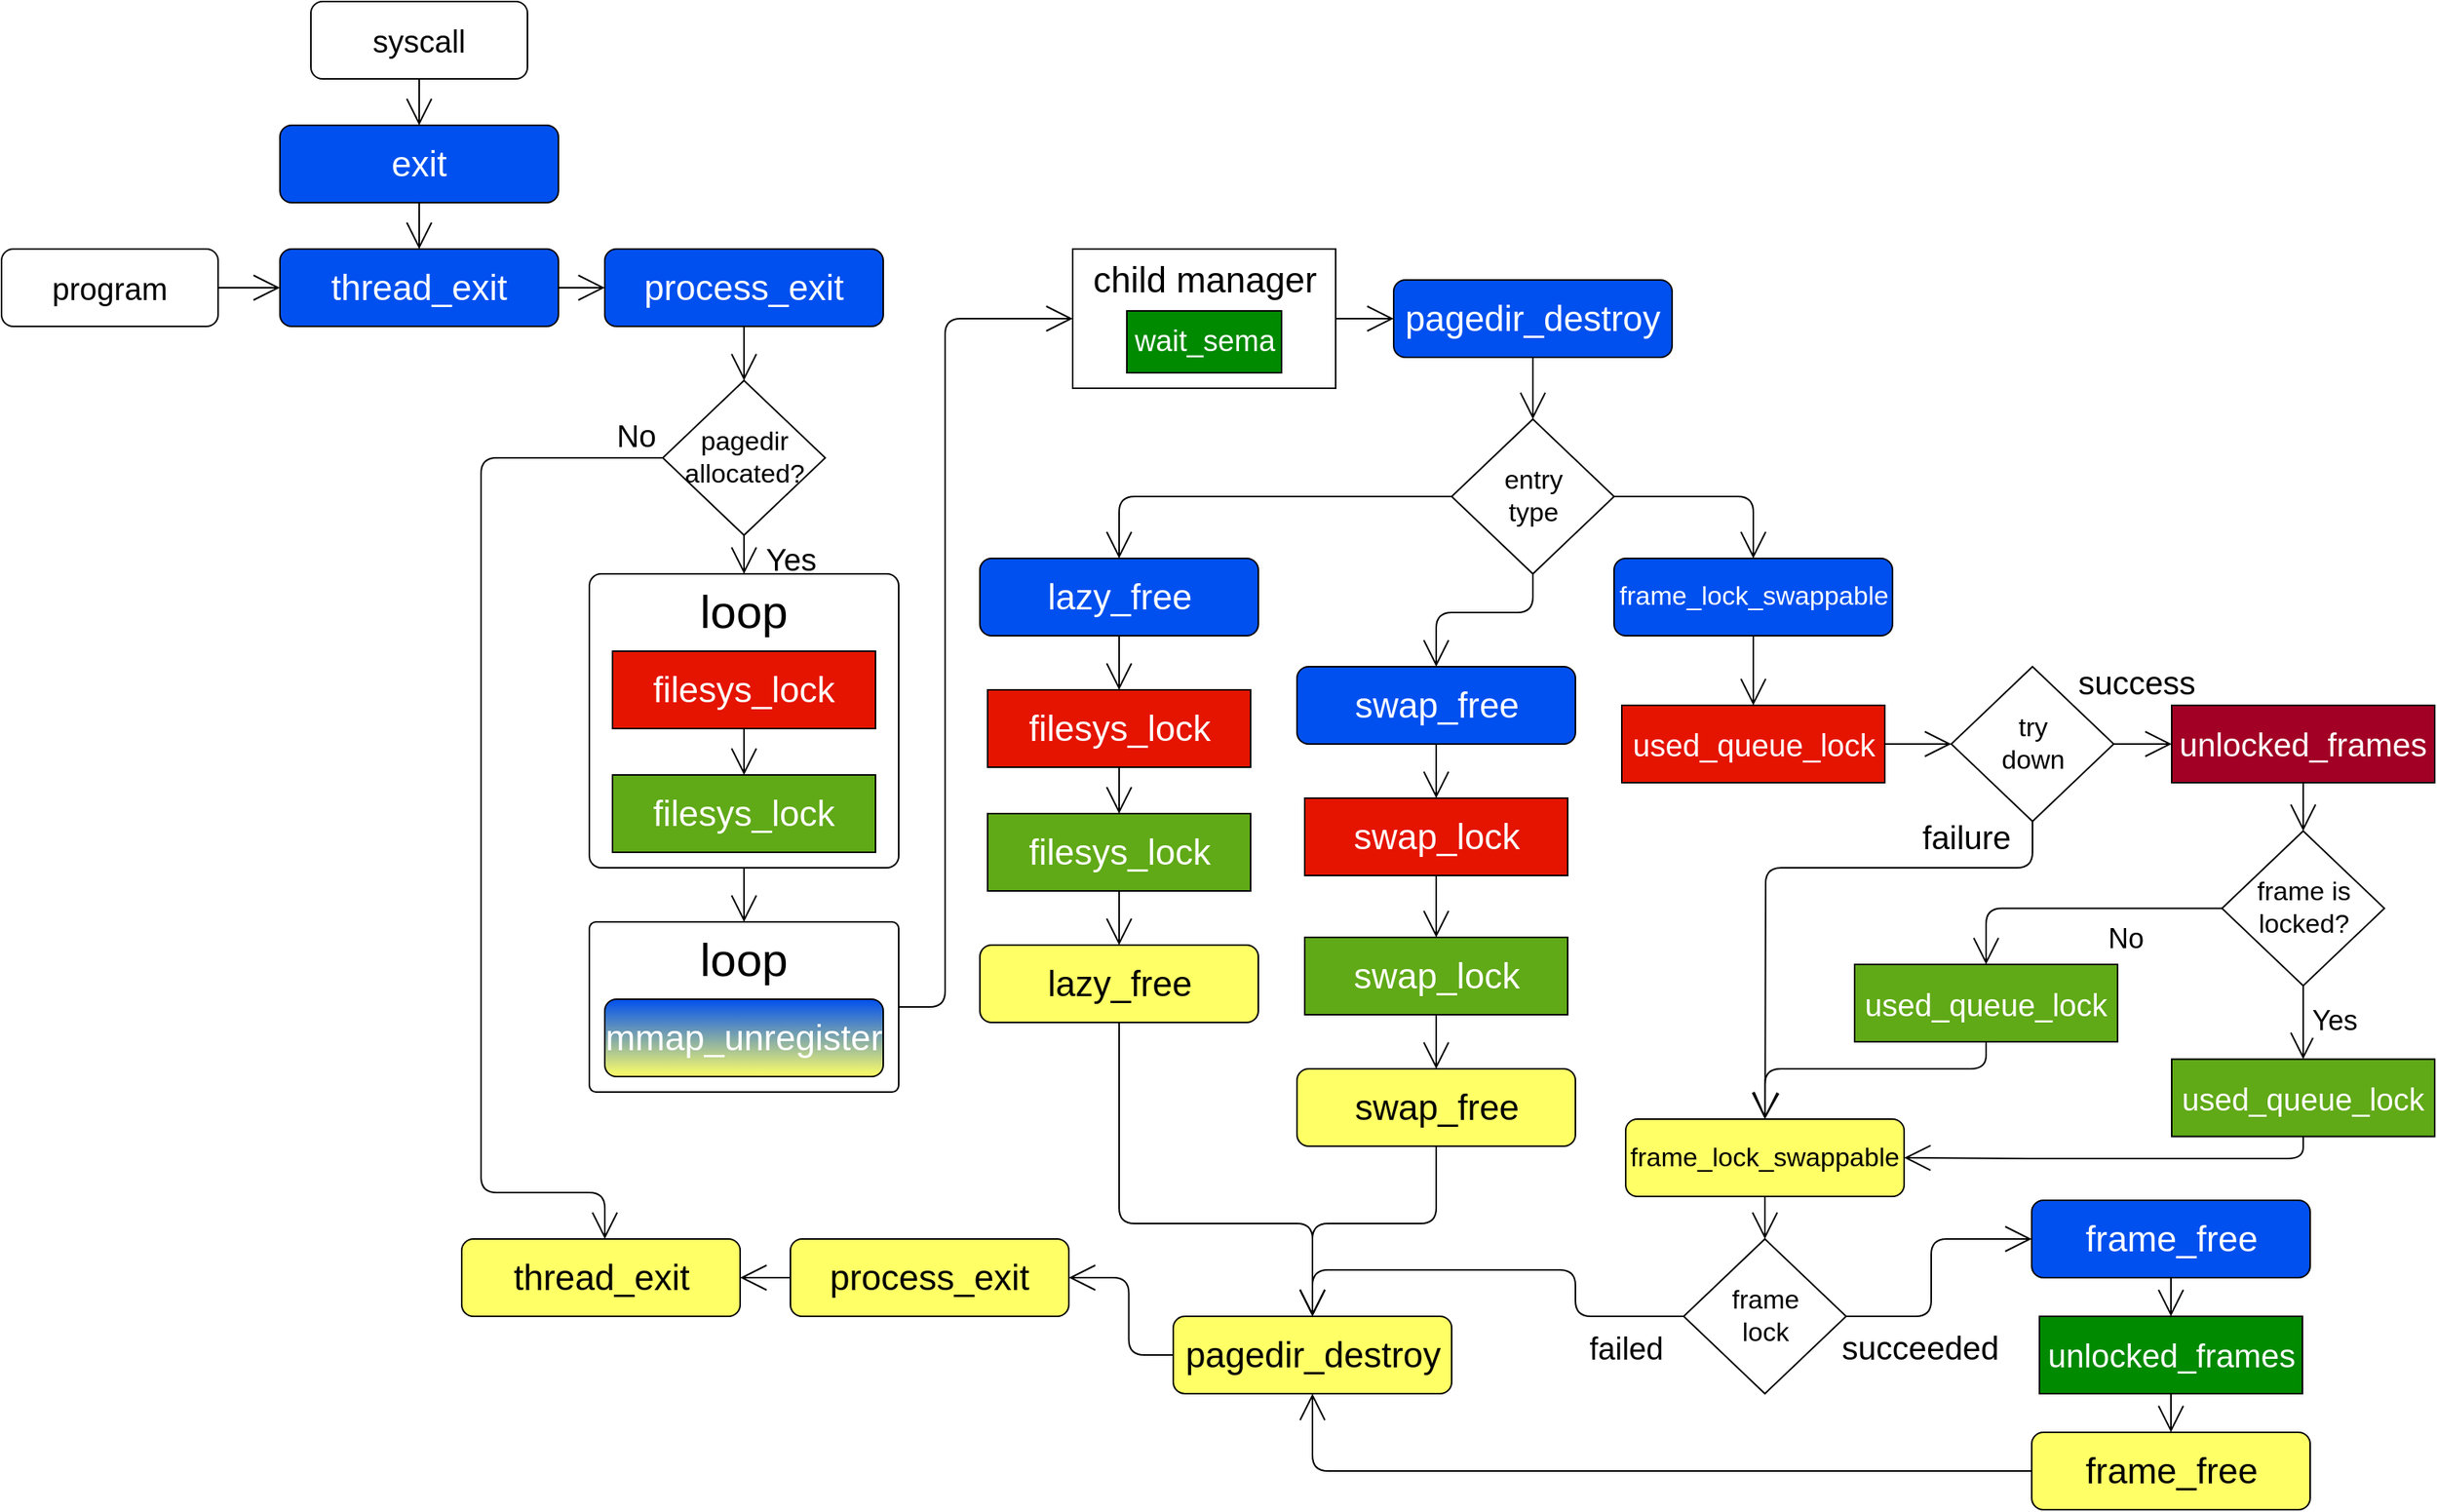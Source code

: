 <mxfile version="13.9.9" type="device"><diagram id="z7o2DdbRkbcg9QNrPgim" name="Page-1"><mxGraphModel dx="6910" dy="3810" grid="1" gridSize="10" guides="1" tooltips="1" connect="1" arrows="1" fold="1" page="1" pageScale="1" pageWidth="850" pageHeight="1100" math="0" shadow="0"><root><mxCell id="0"/><mxCell id="1" parent="0"/><mxCell id="GAWvPJnLosrNrlKYtmHX-1" style="edgeStyle=orthogonalEdgeStyle;rounded=1;jumpStyle=arc;jumpSize=15;orthogonalLoop=1;jettySize=auto;html=1;exitX=0.5;exitY=1;exitDx=0;exitDy=0;entryX=0.5;entryY=0;entryDx=0;entryDy=0;endArrow=open;endFill=0;endSize=15;fontSize=20;fontColor=#000000;" edge="1" parent="1" source="GAWvPJnLosrNrlKYtmHX-2" target="GAWvPJnLosrNrlKYtmHX-4"><mxGeometry relative="1" as="geometry"/></mxCell><mxCell id="GAWvPJnLosrNrlKYtmHX-2" value="exit" style="rounded=1;whiteSpace=wrap;html=1;fontSize=23;fillColor=#0050ef;fontColor=#ffffff;" vertex="1" parent="1"><mxGeometry x="-4900" y="-2100" width="180" height="50" as="geometry"/></mxCell><mxCell id="GAWvPJnLosrNrlKYtmHX-3" style="edgeStyle=orthogonalEdgeStyle;rounded=1;jumpStyle=arc;jumpSize=15;orthogonalLoop=1;jettySize=auto;html=1;exitX=1;exitY=0.5;exitDx=0;exitDy=0;entryX=0;entryY=0.5;entryDx=0;entryDy=0;endArrow=open;endFill=0;endSize=15;fontSize=20;fontColor=#000000;" edge="1" parent="1" source="GAWvPJnLosrNrlKYtmHX-4" target="GAWvPJnLosrNrlKYtmHX-16"><mxGeometry relative="1" as="geometry"/></mxCell><mxCell id="GAWvPJnLosrNrlKYtmHX-4" value="thread_exit" style="rounded=1;whiteSpace=wrap;html=1;fontSize=23;fillColor=#0050ef;fontColor=#ffffff;" vertex="1" parent="1"><mxGeometry x="-4900" y="-2020" width="180" height="50" as="geometry"/></mxCell><mxCell id="GAWvPJnLosrNrlKYtmHX-5" value="Yes" style="edgeStyle=orthogonalEdgeStyle;rounded=1;jumpStyle=arc;jumpSize=15;orthogonalLoop=1;jettySize=auto;html=1;exitX=0.5;exitY=1;exitDx=0;exitDy=0;entryX=0.5;entryY=0;entryDx=0;entryDy=0;endArrow=open;endFill=0;endSize=15;fontSize=20;fontColor=#000000;" edge="1" parent="1" source="GAWvPJnLosrNrlKYtmHX-6" target="GAWvPJnLosrNrlKYtmHX-8"><mxGeometry x="0.2" y="30" relative="1" as="geometry"><mxPoint as="offset"/></mxGeometry></mxCell><mxCell id="GAWvPJnLosrNrlKYtmHX-6" value="pagedir&lt;br&gt;allocated?" style="rhombus;whiteSpace=wrap;html=1;strokeColor=#000000;fontSize=17;" vertex="1" parent="1"><mxGeometry x="-4652.5" y="-1935" width="105" height="100" as="geometry"/></mxCell><mxCell id="GAWvPJnLosrNrlKYtmHX-7" style="edgeStyle=orthogonalEdgeStyle;rounded=1;jumpStyle=arc;jumpSize=15;orthogonalLoop=1;jettySize=auto;html=1;exitX=0.5;exitY=1;exitDx=0;exitDy=0;entryX=0.5;entryY=0;entryDx=0;entryDy=0;endArrow=open;endFill=0;endSize=15;fontSize=20;fontColor=#000000;" edge="1" parent="1" source="GAWvPJnLosrNrlKYtmHX-8" target="GAWvPJnLosrNrlKYtmHX-13"><mxGeometry relative="1" as="geometry"/></mxCell><mxCell id="GAWvPJnLosrNrlKYtmHX-8" value="loop" style="rounded=1;whiteSpace=wrap;html=1;strokeColor=#000000;fontSize=30;arcSize=4;verticalAlign=top;" vertex="1" parent="1"><mxGeometry x="-4700" y="-1810" width="200" height="190" as="geometry"/></mxCell><mxCell id="GAWvPJnLosrNrlKYtmHX-9" style="edgeStyle=orthogonalEdgeStyle;rounded=1;jumpStyle=arc;jumpSize=15;orthogonalLoop=1;jettySize=auto;html=1;exitX=0.5;exitY=1;exitDx=0;exitDy=0;entryX=0.5;entryY=0;entryDx=0;entryDy=0;endArrow=open;endFill=0;endSize=15;fontSize=20;fontColor=#000000;" edge="1" parent="1" source="GAWvPJnLosrNrlKYtmHX-10" target="GAWvPJnLosrNrlKYtmHX-11"><mxGeometry relative="1" as="geometry"/></mxCell><mxCell id="GAWvPJnLosrNrlKYtmHX-10" value="filesys_lock" style="rounded=0;whiteSpace=wrap;html=1;fontSize=23;fillColor=#e51400;fontColor=#ffffff;" vertex="1" parent="1"><mxGeometry x="-4685" y="-1760" width="170" height="50" as="geometry"/></mxCell><mxCell id="GAWvPJnLosrNrlKYtmHX-11" value="filesys_lock" style="rounded=0;whiteSpace=wrap;html=1;fontSize=23;fillColor=#60a917;fontColor=#ffffff;" vertex="1" parent="1"><mxGeometry x="-4685" y="-1680" width="170" height="50" as="geometry"/></mxCell><mxCell id="GAWvPJnLosrNrlKYtmHX-12" style="edgeStyle=orthogonalEdgeStyle;rounded=1;jumpStyle=arc;jumpSize=15;orthogonalLoop=1;jettySize=auto;html=1;exitX=1;exitY=0.5;exitDx=0;exitDy=0;entryX=0;entryY=0.5;entryDx=0;entryDy=0;endArrow=open;endFill=0;endSize=15;fontSize=20;fontColor=#000000;" edge="1" parent="1" source="GAWvPJnLosrNrlKYtmHX-13" target="GAWvPJnLosrNrlKYtmHX-18"><mxGeometry relative="1" as="geometry"><Array as="points"><mxPoint x="-4470" y="-1530"/><mxPoint x="-4470" y="-1975"/></Array></mxGeometry></mxCell><mxCell id="GAWvPJnLosrNrlKYtmHX-13" value="loop" style="rounded=1;whiteSpace=wrap;html=1;strokeColor=#000000;fontSize=30;arcSize=4;verticalAlign=top;" vertex="1" parent="1"><mxGeometry x="-4700" y="-1585" width="200" height="110" as="geometry"/></mxCell><mxCell id="GAWvPJnLosrNrlKYtmHX-14" value="mmap_unregister" style="rounded=1;whiteSpace=wrap;html=1;fontSize=23;fillColor=#0050ef;fontColor=#ffffff;gradientColor=#FFFF66;" vertex="1" parent="1"><mxGeometry x="-4690" y="-1535" width="180" height="50" as="geometry"/></mxCell><mxCell id="GAWvPJnLosrNrlKYtmHX-15" style="edgeStyle=orthogonalEdgeStyle;rounded=1;jumpStyle=arc;jumpSize=15;orthogonalLoop=1;jettySize=auto;html=1;exitX=0.5;exitY=1;exitDx=0;exitDy=0;entryX=0.5;entryY=0;entryDx=0;entryDy=0;endArrow=open;endFill=0;endSize=15;fontSize=20;fontColor=#000000;" edge="1" parent="1" source="GAWvPJnLosrNrlKYtmHX-16" target="GAWvPJnLosrNrlKYtmHX-6"><mxGeometry relative="1" as="geometry"/></mxCell><mxCell id="GAWvPJnLosrNrlKYtmHX-16" value="process_exit" style="rounded=1;whiteSpace=wrap;html=1;fontSize=23;fillColor=#0050ef;fontColor=#ffffff;" vertex="1" parent="1"><mxGeometry x="-4690" y="-2020" width="180" height="50" as="geometry"/></mxCell><mxCell id="GAWvPJnLosrNrlKYtmHX-17" value="" style="group;fontColor=#ffffff;fillColor=#008A00;strokeColor=#000000;" vertex="1" connectable="0" parent="1"><mxGeometry x="-4387.5" y="-2020" width="170" height="90" as="geometry"/></mxCell><mxCell id="GAWvPJnLosrNrlKYtmHX-18" value="child manager" style="rounded=0;whiteSpace=wrap;html=1;fontSize=23;verticalAlign=top;" vertex="1" parent="GAWvPJnLosrNrlKYtmHX-17"><mxGeometry width="170" height="90" as="geometry"/></mxCell><mxCell id="GAWvPJnLosrNrlKYtmHX-19" value="wait_sema" style="rounded=0;whiteSpace=wrap;html=1;fontSize=19;verticalAlign=middle;fillColor=#008a00;fontColor=#ffffff;" vertex="1" parent="GAWvPJnLosrNrlKYtmHX-17"><mxGeometry x="35" y="40" width="100" height="40" as="geometry"/></mxCell><mxCell id="GAWvPJnLosrNrlKYtmHX-20" style="edgeStyle=orthogonalEdgeStyle;rounded=1;jumpStyle=arc;jumpSize=15;orthogonalLoop=1;jettySize=auto;html=1;exitX=0.5;exitY=1;exitDx=0;exitDy=0;entryX=0.5;entryY=0;entryDx=0;entryDy=0;endArrow=open;endFill=0;endSize=15;fontSize=20;fontColor=#000000;" edge="1" parent="1" source="GAWvPJnLosrNrlKYtmHX-21" target="GAWvPJnLosrNrlKYtmHX-56"><mxGeometry relative="1" as="geometry"/></mxCell><mxCell id="GAWvPJnLosrNrlKYtmHX-21" value="pagedir_destroy" style="rounded=1;whiteSpace=wrap;html=1;fontSize=23;fillColor=#0050ef;fontColor=#ffffff;" vertex="1" parent="1"><mxGeometry x="-4180" y="-2000" width="180" height="50" as="geometry"/></mxCell><mxCell id="GAWvPJnLosrNrlKYtmHX-22" style="edgeStyle=orthogonalEdgeStyle;rounded=1;orthogonalLoop=1;jettySize=auto;html=1;exitX=0.5;exitY=1;exitDx=0;exitDy=0;entryX=0.5;entryY=0;entryDx=0;entryDy=0;endArrow=open;endFill=0;endSize=15;fontSize=18;" edge="1" parent="1" source="GAWvPJnLosrNrlKYtmHX-23" target="GAWvPJnLosrNrlKYtmHX-27"><mxGeometry relative="1" as="geometry"/></mxCell><mxCell id="GAWvPJnLosrNrlKYtmHX-23" value="swap_free" style="rounded=1;whiteSpace=wrap;html=1;fontSize=23;fillColor=#0050ef;fontColor=#ffffff;" vertex="1" parent="1"><mxGeometry x="-4242.5" y="-1750" width="180" height="50" as="geometry"/></mxCell><mxCell id="GAWvPJnLosrNrlKYtmHX-24" style="edgeStyle=orthogonalEdgeStyle;rounded=1;jumpStyle=arc;jumpSize=15;orthogonalLoop=1;jettySize=auto;html=1;exitX=0.5;exitY=1;exitDx=0;exitDy=0;entryX=0.5;entryY=0;entryDx=0;entryDy=0;endArrow=open;endFill=0;endSize=15;fontSize=20;fontColor=#000000;" edge="1" parent="1" source="GAWvPJnLosrNrlKYtmHX-25" target="GAWvPJnLosrNrlKYtmHX-59"><mxGeometry relative="1" as="geometry"/></mxCell><mxCell id="GAWvPJnLosrNrlKYtmHX-25" value="swap_free" style="rounded=1;whiteSpace=wrap;html=1;fontSize=23;fillColor=#FFFF66;" vertex="1" parent="1"><mxGeometry x="-4242.5" y="-1490" width="180" height="50" as="geometry"/></mxCell><mxCell id="GAWvPJnLosrNrlKYtmHX-26" style="edgeStyle=orthogonalEdgeStyle;rounded=1;orthogonalLoop=1;jettySize=auto;html=1;exitX=0.5;exitY=1;exitDx=0;exitDy=0;entryX=0.5;entryY=0;entryDx=0;entryDy=0;endArrow=open;endFill=0;endSize=15;fontSize=18;" edge="1" parent="1" source="GAWvPJnLosrNrlKYtmHX-27" target="GAWvPJnLosrNrlKYtmHX-29"><mxGeometry relative="1" as="geometry"/></mxCell><mxCell id="GAWvPJnLosrNrlKYtmHX-27" value="swap_lock" style="rounded=0;whiteSpace=wrap;html=1;fontSize=23;fillColor=#e51400;fontColor=#ffffff;" vertex="1" parent="1"><mxGeometry x="-4237.5" y="-1665" width="170" height="50" as="geometry"/></mxCell><mxCell id="GAWvPJnLosrNrlKYtmHX-28" style="edgeStyle=orthogonalEdgeStyle;rounded=1;orthogonalLoop=1;jettySize=auto;html=1;exitX=0.5;exitY=1;exitDx=0;exitDy=0;entryX=0.5;entryY=0;entryDx=0;entryDy=0;endArrow=open;endFill=0;endSize=15;fontSize=18;" edge="1" parent="1" source="GAWvPJnLosrNrlKYtmHX-29" target="GAWvPJnLosrNrlKYtmHX-25"><mxGeometry relative="1" as="geometry"/></mxCell><mxCell id="GAWvPJnLosrNrlKYtmHX-29" value="swap_lock" style="rounded=0;whiteSpace=wrap;html=1;fontSize=23;fillColor=#60a917;fontColor=#ffffff;" vertex="1" parent="1"><mxGeometry x="-4237.5" y="-1575" width="170" height="50" as="geometry"/></mxCell><mxCell id="GAWvPJnLosrNrlKYtmHX-30" style="edgeStyle=orthogonalEdgeStyle;rounded=1;orthogonalLoop=1;jettySize=auto;html=1;exitX=0.5;exitY=1;exitDx=0;exitDy=0;entryX=0.5;entryY=0;entryDx=0;entryDy=0;endArrow=open;endFill=0;endSize=15;fontSize=17;" edge="1" parent="1" source="GAWvPJnLosrNrlKYtmHX-31" target="GAWvPJnLosrNrlKYtmHX-37"><mxGeometry relative="1" as="geometry"/></mxCell><mxCell id="GAWvPJnLosrNrlKYtmHX-31" value="frame_lock_swappable" style="rounded=1;whiteSpace=wrap;html=1;fontSize=17;fillColor=#0050ef;fontColor=#ffffff;" vertex="1" parent="1"><mxGeometry x="-4037.5" y="-1820" width="180" height="50" as="geometry"/></mxCell><mxCell id="GAWvPJnLosrNrlKYtmHX-32" value="failed" style="edgeStyle=orthogonalEdgeStyle;rounded=1;jumpStyle=arc;jumpSize=15;orthogonalLoop=1;jettySize=auto;html=1;entryX=0.5;entryY=0;entryDx=0;entryDy=0;endArrow=open;endFill=0;endSize=15;fontSize=20;fontColor=#000000;exitX=0;exitY=0.5;exitDx=0;exitDy=0;" edge="1" parent="1" source="GAWvPJnLosrNrlKYtmHX-76" target="GAWvPJnLosrNrlKYtmHX-59"><mxGeometry x="-0.75" y="20" relative="1" as="geometry"><mxPoint x="-3922.5" y="-1290" as="sourcePoint"/><mxPoint as="offset"/></mxGeometry></mxCell><mxCell id="GAWvPJnLosrNrlKYtmHX-33" style="edgeStyle=orthogonalEdgeStyle;rounded=1;jumpStyle=arc;jumpSize=15;orthogonalLoop=1;jettySize=auto;html=1;exitX=0.5;exitY=1;exitDx=0;exitDy=0;entryX=0.5;entryY=0;entryDx=0;entryDy=0;endArrow=open;endFill=0;endSize=15;fontSize=21;fontColor=#000000;" edge="1" parent="1" source="GAWvPJnLosrNrlKYtmHX-34" target="GAWvPJnLosrNrlKYtmHX-76"><mxGeometry relative="1" as="geometry"/></mxCell><mxCell id="GAWvPJnLosrNrlKYtmHX-34" value="frame_lock_swappable" style="rounded=1;whiteSpace=wrap;html=1;fontSize=17;fillColor=#FFFF66;" vertex="1" parent="1"><mxGeometry x="-4030" y="-1457.5" width="180" height="50" as="geometry"/></mxCell><mxCell id="GAWvPJnLosrNrlKYtmHX-35" style="edgeStyle=orthogonalEdgeStyle;rounded=1;orthogonalLoop=1;jettySize=auto;html=1;exitX=0.5;exitY=1;exitDx=0;exitDy=0;entryX=0.5;entryY=0;entryDx=0;entryDy=0;endArrow=open;endFill=0;endSize=15;fontSize=18;" edge="1" parent="1" source="GAWvPJnLosrNrlKYtmHX-72" target="GAWvPJnLosrNrlKYtmHX-40"><mxGeometry relative="1" as="geometry"/></mxCell><mxCell id="GAWvPJnLosrNrlKYtmHX-36" style="edgeStyle=orthogonalEdgeStyle;rounded=1;jumpStyle=arc;jumpSize=15;orthogonalLoop=1;jettySize=auto;html=1;exitX=1;exitY=0.5;exitDx=0;exitDy=0;entryX=0;entryY=0.5;entryDx=0;entryDy=0;endArrow=open;endFill=0;endSize=15;fontSize=21;fontColor=#000000;" edge="1" parent="1" source="GAWvPJnLosrNrlKYtmHX-37" target="GAWvPJnLosrNrlKYtmHX-71"><mxGeometry relative="1" as="geometry"/></mxCell><mxCell id="GAWvPJnLosrNrlKYtmHX-37" value="used_queue_lock" style="rounded=0;whiteSpace=wrap;html=1;fontSize=20;fillColor=#e51400;fontColor=#ffffff;" vertex="1" parent="1"><mxGeometry x="-4032.5" y="-1725" width="170" height="50" as="geometry"/></mxCell><mxCell id="GAWvPJnLosrNrlKYtmHX-38" value="No" style="edgeStyle=orthogonalEdgeStyle;rounded=1;orthogonalLoop=1;jettySize=auto;html=1;exitX=0;exitY=0.5;exitDx=0;exitDy=0;entryX=0.5;entryY=0;entryDx=0;entryDy=0;endArrow=open;endFill=0;endSize=15;fontSize=18;" edge="1" parent="1" source="GAWvPJnLosrNrlKYtmHX-40" target="GAWvPJnLosrNrlKYtmHX-44"><mxGeometry x="-0.333" y="20" relative="1" as="geometry"><mxPoint as="offset"/></mxGeometry></mxCell><mxCell id="GAWvPJnLosrNrlKYtmHX-39" value="Yes" style="edgeStyle=orthogonalEdgeStyle;rounded=1;orthogonalLoop=1;jettySize=auto;html=1;exitX=0.5;exitY=1;exitDx=0;exitDy=0;endArrow=open;endFill=0;endSize=15;fontSize=18;" edge="1" parent="1" source="GAWvPJnLosrNrlKYtmHX-40" target="GAWvPJnLosrNrlKYtmHX-42"><mxGeometry x="0.041" y="20" relative="1" as="geometry"><mxPoint as="offset"/></mxGeometry></mxCell><mxCell id="GAWvPJnLosrNrlKYtmHX-40" value="frame is&lt;br&gt;locked?" style="rhombus;whiteSpace=wrap;html=1;strokeColor=#000000;fontSize=17;" vertex="1" parent="1"><mxGeometry x="-3644.5" y="-1643.75" width="105" height="100" as="geometry"/></mxCell><mxCell id="GAWvPJnLosrNrlKYtmHX-41" style="edgeStyle=orthogonalEdgeStyle;rounded=1;orthogonalLoop=1;jettySize=auto;html=1;exitX=0.5;exitY=1;exitDx=0;exitDy=0;entryX=1;entryY=0.5;entryDx=0;entryDy=0;endArrow=open;endFill=0;endSize=15;fontSize=17;" edge="1" parent="1" source="GAWvPJnLosrNrlKYtmHX-42" target="GAWvPJnLosrNrlKYtmHX-34"><mxGeometry relative="1" as="geometry"><Array as="points"><mxPoint x="-3591.5" y="-1432"/><mxPoint x="-3758.5" y="-1432"/></Array></mxGeometry></mxCell><mxCell id="GAWvPJnLosrNrlKYtmHX-42" value="used_queue_lock" style="rounded=0;whiteSpace=wrap;html=1;fontSize=20;fillColor=#60a917;fontColor=#ffffff;" vertex="1" parent="1"><mxGeometry x="-3677" y="-1496.25" width="170" height="50" as="geometry"/></mxCell><mxCell id="GAWvPJnLosrNrlKYtmHX-43" style="edgeStyle=orthogonalEdgeStyle;rounded=1;orthogonalLoop=1;jettySize=auto;html=1;exitX=0.5;exitY=1;exitDx=0;exitDy=0;entryX=0.5;entryY=0;entryDx=0;entryDy=0;endArrow=open;endFill=0;endSize=15;fontSize=17;" edge="1" parent="1" source="GAWvPJnLosrNrlKYtmHX-44" target="GAWvPJnLosrNrlKYtmHX-34"><mxGeometry relative="1" as="geometry"><Array as="points"><mxPoint x="-3796.5" y="-1490"/><mxPoint x="-3939.5" y="-1490"/></Array></mxGeometry></mxCell><mxCell id="GAWvPJnLosrNrlKYtmHX-44" value="used_queue_lock" style="rounded=0;whiteSpace=wrap;html=1;fontSize=20;fillColor=#60a917;fontColor=#ffffff;" vertex="1" parent="1"><mxGeometry x="-3882" y="-1557.5" width="170" height="50" as="geometry"/></mxCell><mxCell id="GAWvPJnLosrNrlKYtmHX-45" style="edgeStyle=orthogonalEdgeStyle;rounded=1;orthogonalLoop=1;jettySize=auto;html=1;exitX=0.5;exitY=1;exitDx=0;exitDy=0;entryX=0.5;entryY=0;entryDx=0;entryDy=0;endArrow=open;endFill=0;endSize=15;fontSize=18;" edge="1" parent="1" source="GAWvPJnLosrNrlKYtmHX-46" target="GAWvPJnLosrNrlKYtmHX-50"><mxGeometry relative="1" as="geometry"/></mxCell><mxCell id="GAWvPJnLosrNrlKYtmHX-46" value="lazy_free" style="rounded=1;whiteSpace=wrap;html=1;fontSize=23;fillColor=#0050ef;fontColor=#ffffff;" vertex="1" parent="1"><mxGeometry x="-4447.5" y="-1820" width="180" height="50" as="geometry"/></mxCell><mxCell id="GAWvPJnLosrNrlKYtmHX-47" style="edgeStyle=orthogonalEdgeStyle;rounded=1;jumpStyle=arc;jumpSize=15;orthogonalLoop=1;jettySize=auto;html=1;exitX=0.5;exitY=1;exitDx=0;exitDy=0;entryX=0.5;entryY=0;entryDx=0;entryDy=0;endArrow=open;endFill=0;endSize=15;fontSize=20;fontColor=#000000;" edge="1" parent="1" source="GAWvPJnLosrNrlKYtmHX-48" target="GAWvPJnLosrNrlKYtmHX-59"><mxGeometry relative="1" as="geometry"><Array as="points"><mxPoint x="-4357" y="-1390"/><mxPoint x="-4232" y="-1390"/></Array></mxGeometry></mxCell><mxCell id="GAWvPJnLosrNrlKYtmHX-48" value="lazy_free" style="rounded=1;whiteSpace=wrap;html=1;fontSize=23;fillColor=#FFFF66;" vertex="1" parent="1"><mxGeometry x="-4447.5" y="-1570" width="180" height="50" as="geometry"/></mxCell><mxCell id="GAWvPJnLosrNrlKYtmHX-49" style="edgeStyle=orthogonalEdgeStyle;rounded=1;orthogonalLoop=1;jettySize=auto;html=1;exitX=0.5;exitY=1;exitDx=0;exitDy=0;entryX=0.5;entryY=0;entryDx=0;entryDy=0;endArrow=open;endFill=0;endSize=15;fontSize=17;" edge="1" parent="1" source="GAWvPJnLosrNrlKYtmHX-50" target="GAWvPJnLosrNrlKYtmHX-52"><mxGeometry relative="1" as="geometry"/></mxCell><mxCell id="GAWvPJnLosrNrlKYtmHX-50" value="filesys_lock" style="rounded=0;whiteSpace=wrap;html=1;fontSize=23;fillColor=#e51400;fontColor=#ffffff;" vertex="1" parent="1"><mxGeometry x="-4442.5" y="-1735" width="170" height="50" as="geometry"/></mxCell><mxCell id="GAWvPJnLosrNrlKYtmHX-51" style="edgeStyle=orthogonalEdgeStyle;rounded=1;orthogonalLoop=1;jettySize=auto;html=1;exitX=0.5;exitY=1;exitDx=0;exitDy=0;entryX=0.5;entryY=0;entryDx=0;entryDy=0;endArrow=open;endFill=0;endSize=15;fontSize=18;" edge="1" parent="1" source="GAWvPJnLosrNrlKYtmHX-52" target="GAWvPJnLosrNrlKYtmHX-48"><mxGeometry relative="1" as="geometry"/></mxCell><mxCell id="GAWvPJnLosrNrlKYtmHX-52" value="filesys_lock" style="rounded=0;whiteSpace=wrap;html=1;fontSize=23;fillColor=#60a917;fontColor=#ffffff;" vertex="1" parent="1"><mxGeometry x="-4442.5" y="-1655" width="170" height="50" as="geometry"/></mxCell><mxCell id="GAWvPJnLosrNrlKYtmHX-53" style="edgeStyle=orthogonalEdgeStyle;rounded=1;orthogonalLoop=1;jettySize=auto;html=1;exitX=1;exitY=0.5;exitDx=0;exitDy=0;entryX=0.5;entryY=0;entryDx=0;entryDy=0;endArrow=open;endFill=0;endSize=15;fontSize=18;" edge="1" parent="1" source="GAWvPJnLosrNrlKYtmHX-56" target="GAWvPJnLosrNrlKYtmHX-31"><mxGeometry relative="1" as="geometry"/></mxCell><mxCell id="GAWvPJnLosrNrlKYtmHX-54" style="edgeStyle=orthogonalEdgeStyle;rounded=1;orthogonalLoop=1;jettySize=auto;html=1;exitX=0.5;exitY=1;exitDx=0;exitDy=0;entryX=0.5;entryY=0;entryDx=0;entryDy=0;endArrow=open;endFill=0;endSize=15;fontSize=18;" edge="1" parent="1" source="GAWvPJnLosrNrlKYtmHX-56" target="GAWvPJnLosrNrlKYtmHX-23"><mxGeometry relative="1" as="geometry"/></mxCell><mxCell id="GAWvPJnLosrNrlKYtmHX-55" style="edgeStyle=orthogonalEdgeStyle;rounded=1;orthogonalLoop=1;jettySize=auto;html=1;exitX=0;exitY=0.5;exitDx=0;exitDy=0;entryX=0.5;entryY=0;entryDx=0;entryDy=0;endArrow=open;endFill=0;endSize=15;fontSize=18;" edge="1" parent="1" source="GAWvPJnLosrNrlKYtmHX-56" target="GAWvPJnLosrNrlKYtmHX-46"><mxGeometry relative="1" as="geometry"/></mxCell><mxCell id="GAWvPJnLosrNrlKYtmHX-56" value="entry&lt;br&gt;type" style="rhombus;whiteSpace=wrap;html=1;strokeColor=#000000;fontSize=17;" vertex="1" parent="1"><mxGeometry x="-4142.5" y="-1910" width="105" height="100" as="geometry"/></mxCell><mxCell id="GAWvPJnLosrNrlKYtmHX-57" style="edgeStyle=orthogonalEdgeStyle;rounded=1;jumpStyle=arc;jumpSize=15;orthogonalLoop=1;jettySize=auto;html=1;exitX=1;exitY=0.5;exitDx=0;exitDy=0;entryX=0;entryY=0.5;entryDx=0;entryDy=0;endArrow=open;endFill=0;endSize=15;fontSize=20;fontColor=#000000;" edge="1" parent="1" source="GAWvPJnLosrNrlKYtmHX-18" target="GAWvPJnLosrNrlKYtmHX-21"><mxGeometry relative="1" as="geometry"/></mxCell><mxCell id="GAWvPJnLosrNrlKYtmHX-58" style="edgeStyle=orthogonalEdgeStyle;rounded=1;jumpStyle=arc;jumpSize=15;orthogonalLoop=1;jettySize=auto;html=1;exitX=0;exitY=0.5;exitDx=0;exitDy=0;entryX=1;entryY=0.5;entryDx=0;entryDy=0;endArrow=open;endFill=0;endSize=15;fontSize=20;fontColor=#000000;" edge="1" parent="1" source="GAWvPJnLosrNrlKYtmHX-59" target="GAWvPJnLosrNrlKYtmHX-61"><mxGeometry relative="1" as="geometry"/></mxCell><mxCell id="GAWvPJnLosrNrlKYtmHX-59" value="pagedir_destroy" style="rounded=1;whiteSpace=wrap;html=1;fontSize=23;fillColor=#FFFF66;" vertex="1" parent="1"><mxGeometry x="-4322.5" y="-1330" width="180" height="50" as="geometry"/></mxCell><mxCell id="GAWvPJnLosrNrlKYtmHX-60" style="edgeStyle=orthogonalEdgeStyle;rounded=1;jumpStyle=arc;jumpSize=15;orthogonalLoop=1;jettySize=auto;html=1;exitX=0;exitY=0.5;exitDx=0;exitDy=0;entryX=1;entryY=0.5;entryDx=0;entryDy=0;endArrow=open;endFill=0;endSize=15;fontSize=20;fontColor=#000000;" edge="1" parent="1" source="GAWvPJnLosrNrlKYtmHX-61" target="GAWvPJnLosrNrlKYtmHX-68"><mxGeometry relative="1" as="geometry"/></mxCell><mxCell id="GAWvPJnLosrNrlKYtmHX-61" value="process_exit" style="rounded=1;whiteSpace=wrap;html=1;fontSize=23;fillColor=#FFFF66;" vertex="1" parent="1"><mxGeometry x="-4570" y="-1380" width="180" height="50" as="geometry"/></mxCell><mxCell id="GAWvPJnLosrNrlKYtmHX-62" style="edgeStyle=orthogonalEdgeStyle;rounded=1;jumpStyle=arc;jumpSize=15;orthogonalLoop=1;jettySize=auto;html=1;exitX=1;exitY=0.5;exitDx=0;exitDy=0;entryX=0;entryY=0.5;entryDx=0;entryDy=0;endArrow=open;endFill=0;endSize=15;fontSize=20;fontColor=#000000;" edge="1" parent="1" source="GAWvPJnLosrNrlKYtmHX-63" target="GAWvPJnLosrNrlKYtmHX-4"><mxGeometry relative="1" as="geometry"/></mxCell><mxCell id="GAWvPJnLosrNrlKYtmHX-63" value="program" style="rounded=1;whiteSpace=wrap;html=1;fontSize=20;" vertex="1" parent="1"><mxGeometry x="-5080" y="-2020" width="140" height="50" as="geometry"/></mxCell><mxCell id="GAWvPJnLosrNrlKYtmHX-64" style="edgeStyle=orthogonalEdgeStyle;rounded=1;jumpStyle=arc;jumpSize=15;orthogonalLoop=1;jettySize=auto;html=1;exitX=0.5;exitY=1;exitDx=0;exitDy=0;entryX=0.5;entryY=0;entryDx=0;entryDy=0;endArrow=open;endFill=0;endSize=15;fontSize=20;fontColor=#000000;" edge="1" parent="1" source="GAWvPJnLosrNrlKYtmHX-65" target="GAWvPJnLosrNrlKYtmHX-2"><mxGeometry relative="1" as="geometry"/></mxCell><mxCell id="GAWvPJnLosrNrlKYtmHX-65" value="syscall" style="rounded=1;whiteSpace=wrap;html=1;fontSize=20;" vertex="1" parent="1"><mxGeometry x="-4880" y="-2180" width="140" height="50" as="geometry"/></mxCell><mxCell id="GAWvPJnLosrNrlKYtmHX-68" value="thread_exit" style="rounded=1;whiteSpace=wrap;html=1;fontSize=23;fillColor=#FFFF66;" vertex="1" parent="1"><mxGeometry x="-4782.5" y="-1380" width="180" height="50" as="geometry"/></mxCell><mxCell id="GAWvPJnLosrNrlKYtmHX-69" value="success" style="edgeStyle=orthogonalEdgeStyle;rounded=1;jumpStyle=arc;jumpSize=15;orthogonalLoop=1;jettySize=auto;html=1;exitX=1;exitY=0.5;exitDx=0;exitDy=0;entryX=0;entryY=0.5;entryDx=0;entryDy=0;endArrow=open;endFill=0;endSize=15;fontSize=21;fontColor=#000000;" edge="1" parent="1" source="GAWvPJnLosrNrlKYtmHX-71" target="GAWvPJnLosrNrlKYtmHX-72"><mxGeometry x="-0.227" y="40" relative="1" as="geometry"><mxPoint as="offset"/></mxGeometry></mxCell><mxCell id="GAWvPJnLosrNrlKYtmHX-70" value="failure" style="edgeStyle=orthogonalEdgeStyle;rounded=1;jumpStyle=arc;jumpSize=15;orthogonalLoop=1;jettySize=auto;html=1;exitX=0.5;exitY=1;exitDx=0;exitDy=0;endArrow=open;endFill=0;endSize=15;fontSize=21;fontColor=#000000;entryX=0.5;entryY=0;entryDx=0;entryDy=0;" edge="1" parent="1" source="GAWvPJnLosrNrlKYtmHX-71" target="GAWvPJnLosrNrlKYtmHX-34"><mxGeometry x="-0.601" y="-20" relative="1" as="geometry"><mxPoint x="-3902.5" y="-1370" as="targetPoint"/><Array as="points"><mxPoint x="-3766.5" y="-1620"/><mxPoint x="-3939.5" y="-1620"/><mxPoint x="-3939.5" y="-1467"/></Array><mxPoint as="offset"/></mxGeometry></mxCell><mxCell id="GAWvPJnLosrNrlKYtmHX-71" value="try&lt;br&gt;down" style="rhombus;whiteSpace=wrap;html=1;strokeColor=#000000;fontSize=17;" vertex="1" parent="1"><mxGeometry x="-3819.5" y="-1750" width="105" height="100" as="geometry"/></mxCell><mxCell id="GAWvPJnLosrNrlKYtmHX-72" value="unlocked_frames" style="rounded=0;whiteSpace=wrap;html=1;fontSize=21;fillColor=#a20025;fontColor=#ffffff;" vertex="1" parent="1"><mxGeometry x="-3677" y="-1725" width="170" height="50" as="geometry"/></mxCell><mxCell id="GAWvPJnLosrNrlKYtmHX-73" style="edgeStyle=orthogonalEdgeStyle;rounded=1;jumpStyle=arc;jumpSize=15;orthogonalLoop=1;jettySize=auto;html=1;exitX=0.5;exitY=1;exitDx=0;exitDy=0;entryX=0.5;entryY=0;entryDx=0;entryDy=0;endArrow=open;endFill=0;endSize=15;fontSize=21;fontColor=#000000;" edge="1" parent="1" source="GAWvPJnLosrNrlKYtmHX-74" target="GAWvPJnLosrNrlKYtmHX-80"><mxGeometry relative="1" as="geometry"/></mxCell><mxCell id="GAWvPJnLosrNrlKYtmHX-74" value="unlocked_frames" style="rounded=0;whiteSpace=wrap;html=1;fontSize=21;fillColor=#008a00;fontColor=#ffffff;" vertex="1" parent="1"><mxGeometry x="-3762.5" y="-1330" width="170" height="50" as="geometry"/></mxCell><mxCell id="GAWvPJnLosrNrlKYtmHX-75" value="succeeded" style="edgeStyle=orthogonalEdgeStyle;rounded=1;jumpStyle=arc;jumpSize=15;orthogonalLoop=1;jettySize=auto;html=1;exitX=1;exitY=0.5;exitDx=0;exitDy=0;entryX=0;entryY=0.5;entryDx=0;entryDy=0;endArrow=open;endFill=0;endSize=15;fontSize=21;fontColor=#000000;" edge="1" parent="1" source="GAWvPJnLosrNrlKYtmHX-76" target="GAWvPJnLosrNrlKYtmHX-78"><mxGeometry x="-0.441" y="-20" relative="1" as="geometry"><mxPoint as="offset"/></mxGeometry></mxCell><mxCell id="GAWvPJnLosrNrlKYtmHX-76" value="frame&lt;br&gt;lock" style="rhombus;whiteSpace=wrap;html=1;strokeColor=#000000;fontSize=17;" vertex="1" parent="1"><mxGeometry x="-3992.5" y="-1380" width="105" height="100" as="geometry"/></mxCell><mxCell id="GAWvPJnLosrNrlKYtmHX-77" style="edgeStyle=orthogonalEdgeStyle;rounded=1;jumpStyle=arc;jumpSize=15;orthogonalLoop=1;jettySize=auto;html=1;exitX=0.5;exitY=1;exitDx=0;exitDy=0;entryX=0.5;entryY=0;entryDx=0;entryDy=0;endArrow=open;endFill=0;endSize=15;fontSize=21;fontColor=#000000;" edge="1" parent="1" source="GAWvPJnLosrNrlKYtmHX-78" target="GAWvPJnLosrNrlKYtmHX-74"><mxGeometry relative="1" as="geometry"/></mxCell><mxCell id="GAWvPJnLosrNrlKYtmHX-78" value="frame_free" style="rounded=1;whiteSpace=wrap;html=1;fontSize=23;fillColor=#0050ef;fontColor=#ffffff;" vertex="1" parent="1"><mxGeometry x="-3767.5" y="-1405" width="180" height="50" as="geometry"/></mxCell><mxCell id="GAWvPJnLosrNrlKYtmHX-79" style="edgeStyle=orthogonalEdgeStyle;rounded=1;jumpStyle=arc;jumpSize=15;orthogonalLoop=1;jettySize=auto;html=1;exitX=0;exitY=0.5;exitDx=0;exitDy=0;entryX=0.5;entryY=1;entryDx=0;entryDy=0;endArrow=open;endFill=0;endSize=15;fontSize=21;fontColor=#000000;" edge="1" parent="1" source="GAWvPJnLosrNrlKYtmHX-80" target="GAWvPJnLosrNrlKYtmHX-59"><mxGeometry relative="1" as="geometry"><Array as="points"><mxPoint x="-4232.5" y="-1230"/></Array></mxGeometry></mxCell><mxCell id="GAWvPJnLosrNrlKYtmHX-80" value="frame_free" style="rounded=1;whiteSpace=wrap;html=1;fontSize=23;fillColor=#FFFF66;" vertex="1" parent="1"><mxGeometry x="-3767.5" y="-1255" width="180" height="50" as="geometry"/></mxCell><mxCell id="GAWvPJnLosrNrlKYtmHX-82" value="No" style="edgeStyle=orthogonalEdgeStyle;rounded=1;jumpStyle=arc;jumpSize=15;orthogonalLoop=1;jettySize=auto;html=1;exitX=0;exitY=0.5;exitDx=0;exitDy=0;endArrow=open;endFill=0;endSize=15;fontSize=20;fontColor=#000000;entryX=0.514;entryY=0;entryDx=0;entryDy=0;entryPerimeter=0;" edge="1" parent="1" source="GAWvPJnLosrNrlKYtmHX-6" target="GAWvPJnLosrNrlKYtmHX-68"><mxGeometry x="-0.95" y="-15" relative="1" as="geometry"><Array as="points"><mxPoint x="-4770" y="-1885"/><mxPoint x="-4770" y="-1410"/><mxPoint x="-4690" y="-1410"/></Array><mxPoint x="-4940" y="-1465" as="sourcePoint"/><mxPoint x="-4860" y="-1410" as="targetPoint"/><mxPoint as="offset"/></mxGeometry></mxCell></root></mxGraphModel></diagram></mxfile>
